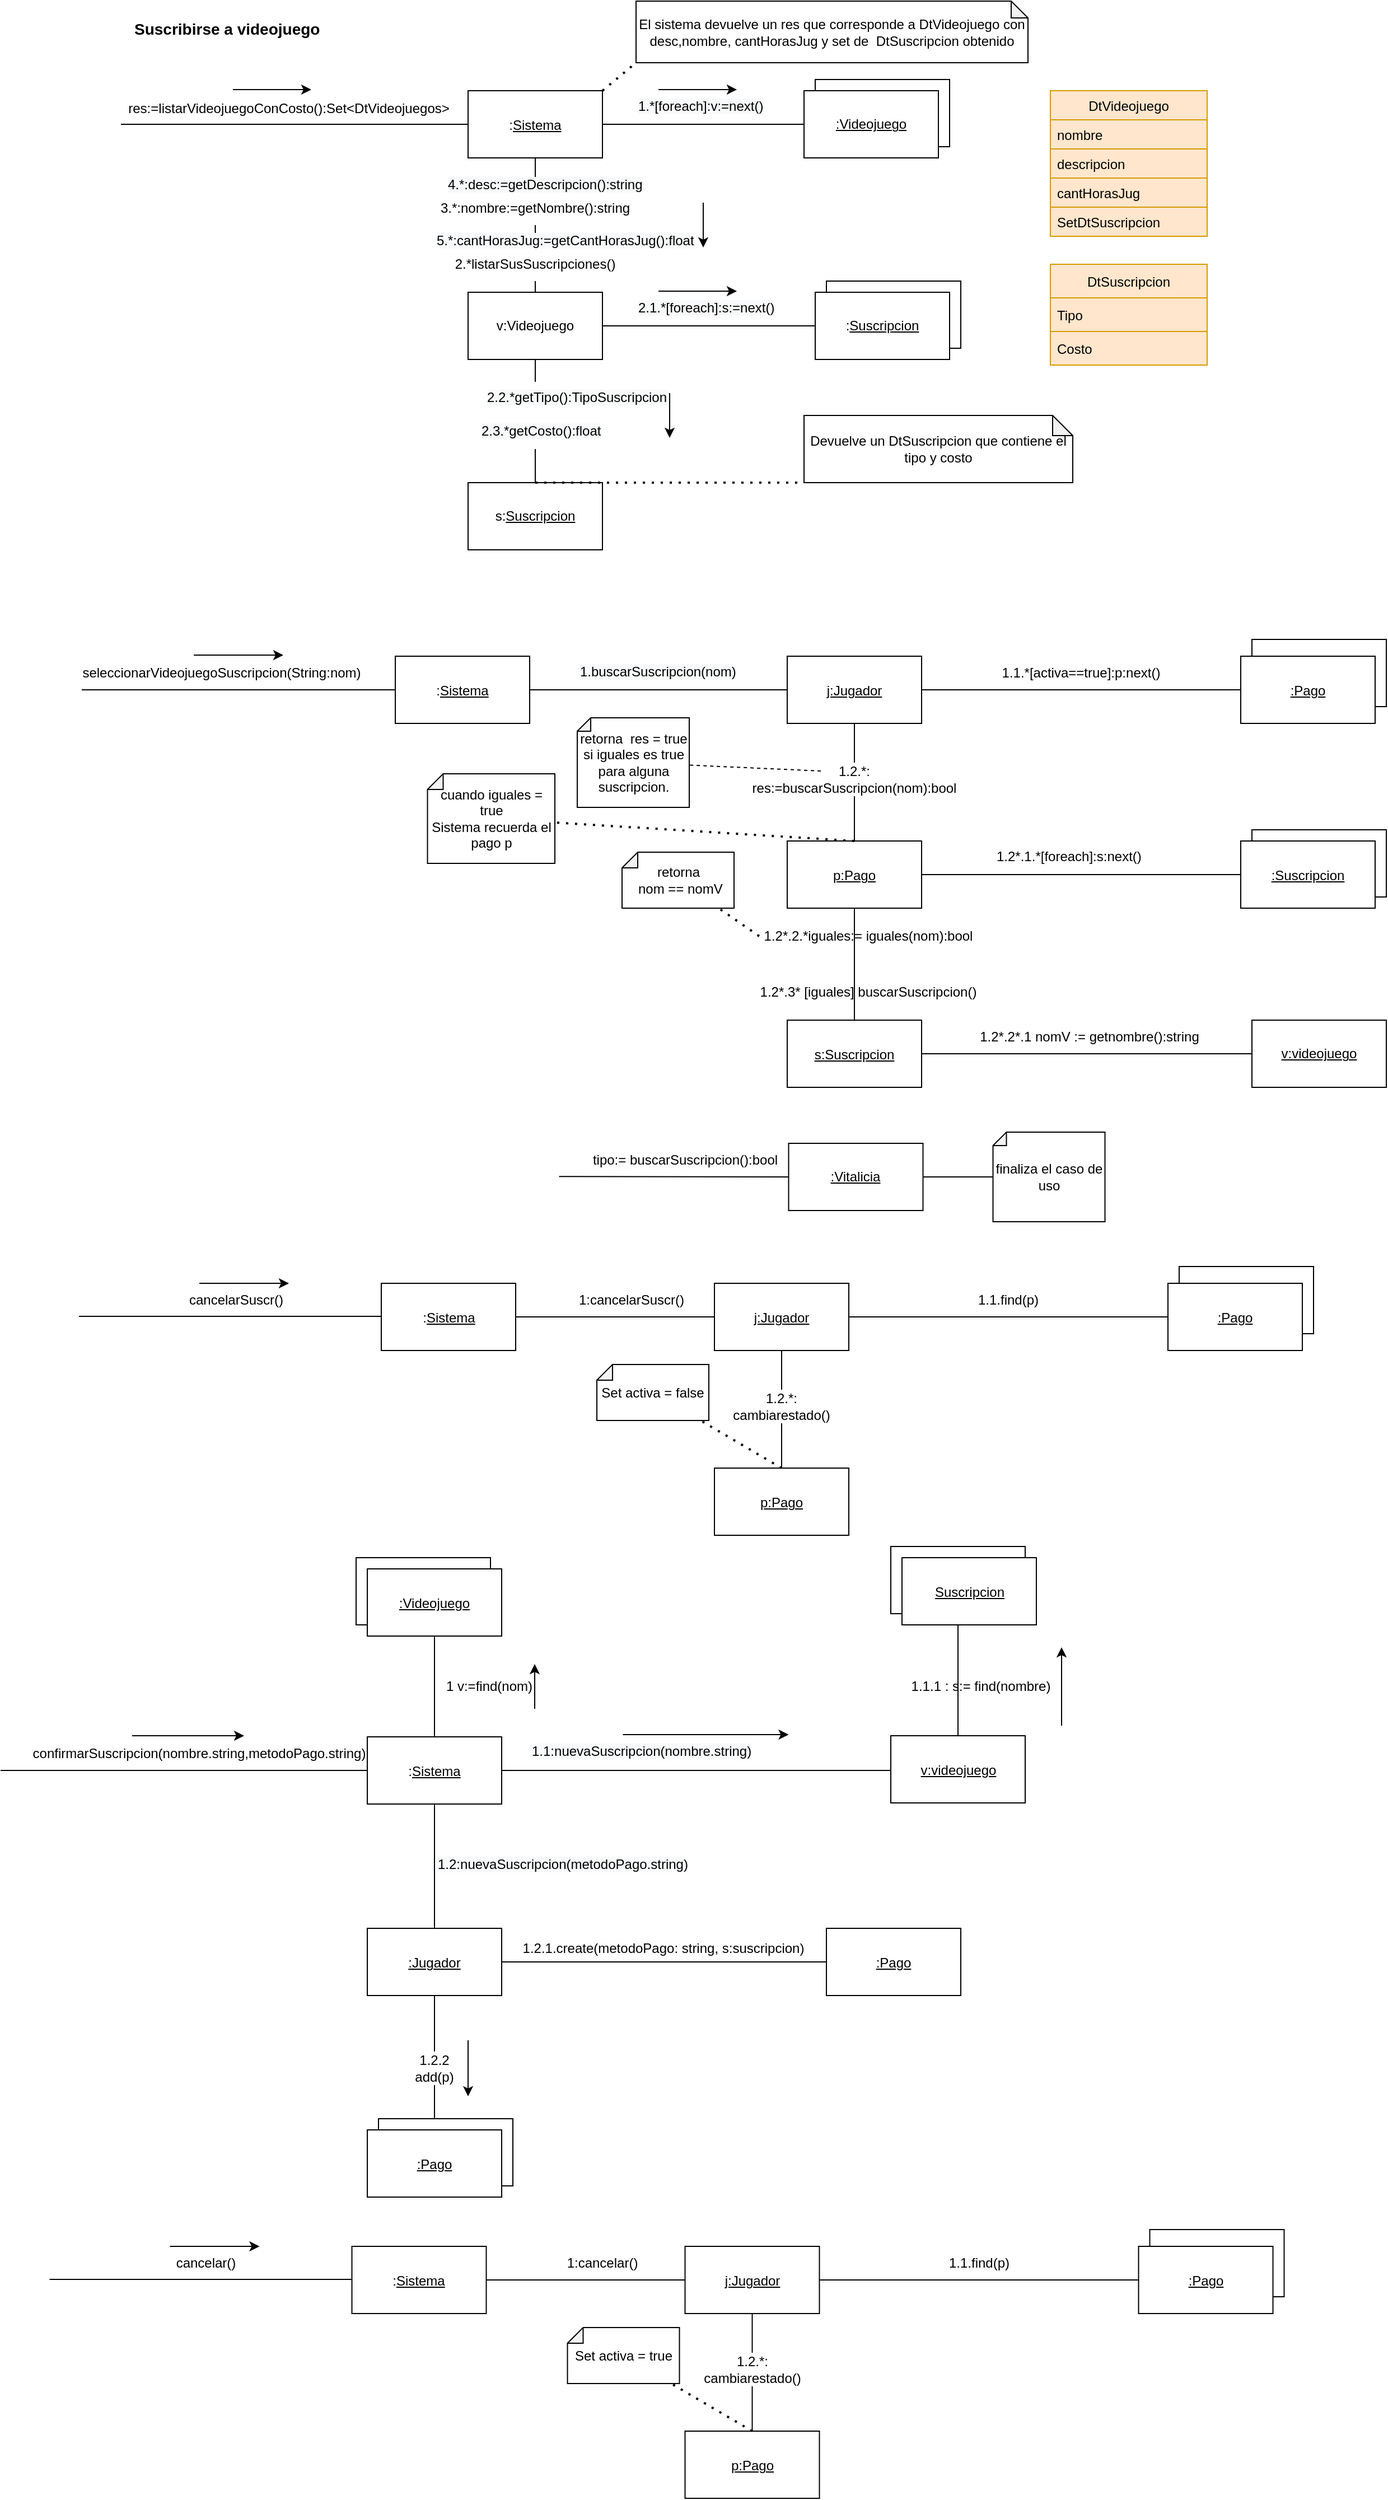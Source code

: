 <mxfile version="18.1.3" type="device"><diagram id="2yOESV11caJSzrnIw0Ns" name="Página-1"><mxGraphModel dx="5216" dy="2114" grid="1" gridSize="10" guides="1" tooltips="1" connect="1" arrows="1" fold="1" page="1" pageScale="1" pageWidth="827" pageHeight="1169" math="0" shadow="0"><root><mxCell id="0"/><mxCell id="1" parent="0"/><mxCell id="eq5ucJkpcICW1I3j1G_3-112" value="&lt;span style=&quot;font-size: 12px;&quot;&gt;&lt;u&gt;:Pago&lt;/u&gt;&lt;/span&gt;" style="rounded=0;whiteSpace=wrap;html=1;fontSize=14;align=center;" parent="1" vertex="1"><mxGeometry x="1010" y="570" width="120" height="60" as="geometry"/></mxCell><mxCell id="eq5ucJkpcICW1I3j1G_3-33" value="&lt;span style=&quot;font-size: 12px;&quot;&gt;&lt;u&gt;Videojuego&lt;/u&gt;&lt;/span&gt;" style="rounded=0;whiteSpace=wrap;html=1;fontSize=14;align=center;" parent="1" vertex="1"><mxGeometry x="230" y="1891" width="120" height="60" as="geometry"/></mxCell><mxCell id="mH4uHkD2dM41rsQMievX-10" value=":&lt;u&gt;Suscripcion&lt;/u&gt;" style="rounded=0;whiteSpace=wrap;html=1;fontSize=12;align=center;" parent="1" vertex="1"><mxGeometry x="630" y="250" width="120" height="60" as="geometry"/></mxCell><mxCell id="mH4uHkD2dM41rsQMievX-6" value=":Videojuego" style="rounded=0;whiteSpace=wrap;html=1;fontSize=12;align=center;" parent="1" vertex="1"><mxGeometry x="620" y="70" width="120" height="60" as="geometry"/></mxCell><mxCell id="mH4uHkD2dM41rsQMievX-1" value="&lt;b&gt;&lt;font style=&quot;font-size: 14px&quot;&gt;Suscribirse a videojuego&lt;/font&gt;&lt;/b&gt;" style="text;html=1;strokeColor=none;fillColor=none;align=left;verticalAlign=middle;whiteSpace=wrap;rounded=0;" parent="1" vertex="1"><mxGeometry x="10" y="10" width="180" height="30" as="geometry"/></mxCell><mxCell id="mH4uHkD2dM41rsQMievX-2" value="&lt;font style=&quot;font-size: 12px&quot;&gt;:&lt;u&gt;Sistema&lt;/u&gt;&lt;/font&gt;" style="rounded=0;whiteSpace=wrap;html=1;fontSize=14;align=center;" parent="1" vertex="1"><mxGeometry x="310" y="80" width="120" height="60" as="geometry"/></mxCell><mxCell id="mH4uHkD2dM41rsQMievX-3" value="" style="endArrow=none;html=1;rounded=0;fontSize=14;entryX=0;entryY=0.5;entryDx=0;entryDy=0;" parent="1" target="mH4uHkD2dM41rsQMievX-2" edge="1"><mxGeometry width="50" height="50" relative="1" as="geometry"><mxPoint y="110" as="sourcePoint"/><mxPoint x="440" y="400" as="targetPoint"/></mxGeometry></mxCell><mxCell id="mH4uHkD2dM41rsQMievX-4" value="&lt;font style=&quot;font-size: 12px&quot;&gt;res:=listarVideojuegoConCosto():Set&amp;lt;DtVideojuegos&amp;gt;&lt;/font&gt;" style="text;html=1;strokeColor=none;fillColor=none;align=center;verticalAlign=middle;whiteSpace=wrap;rounded=0;fontSize=14;" parent="1" vertex="1"><mxGeometry x="120" y="80" width="60" height="30" as="geometry"/></mxCell><mxCell id="mH4uHkD2dM41rsQMievX-5" value="&lt;u&gt;:Videojuego&lt;/u&gt;" style="rounded=0;whiteSpace=wrap;html=1;fontSize=12;align=center;" parent="1" vertex="1"><mxGeometry x="610" y="80" width="120" height="60" as="geometry"/></mxCell><mxCell id="mH4uHkD2dM41rsQMievX-7" value="v:Videojuego" style="rounded=0;whiteSpace=wrap;html=1;fontSize=12;align=center;" parent="1" vertex="1"><mxGeometry x="310" y="260" width="120" height="60" as="geometry"/></mxCell><mxCell id="mH4uHkD2dM41rsQMievX-8" value=":&lt;u&gt;Suscripcion&lt;/u&gt;" style="rounded=0;whiteSpace=wrap;html=1;fontSize=12;align=center;" parent="1" vertex="1"><mxGeometry x="620" y="260" width="120" height="60" as="geometry"/></mxCell><mxCell id="mH4uHkD2dM41rsQMievX-11" value="s:&lt;u&gt;Suscripcion&lt;/u&gt;" style="rounded=0;whiteSpace=wrap;html=1;fontSize=12;align=center;" parent="1" vertex="1"><mxGeometry x="310" y="430" width="120" height="60" as="geometry"/></mxCell><mxCell id="mH4uHkD2dM41rsQMievX-12" value="" style="endArrow=none;html=1;rounded=0;fontSize=12;entryX=0;entryY=0.5;entryDx=0;entryDy=0;exitX=1;exitY=0.5;exitDx=0;exitDy=0;" parent="1" source="mH4uHkD2dM41rsQMievX-2" target="mH4uHkD2dM41rsQMievX-5" edge="1"><mxGeometry width="50" height="50" relative="1" as="geometry"><mxPoint x="390" y="250" as="sourcePoint"/><mxPoint x="440" y="200" as="targetPoint"/></mxGeometry></mxCell><mxCell id="mH4uHkD2dM41rsQMievX-13" value="" style="endArrow=none;html=1;rounded=0;fontSize=12;entryX=0.5;entryY=1;entryDx=0;entryDy=0;exitX=0.5;exitY=0;exitDx=0;exitDy=0;startArrow=none;" parent="1" source="eq5ucJkpcICW1I3j1G_3-100" target="mH4uHkD2dM41rsQMievX-2" edge="1"><mxGeometry width="50" height="50" relative="1" as="geometry"><mxPoint x="390" y="250" as="sourcePoint"/><mxPoint x="440" y="200" as="targetPoint"/></mxGeometry></mxCell><mxCell id="mH4uHkD2dM41rsQMievX-14" value="" style="endArrow=none;html=1;rounded=0;fontSize=12;entryX=0;entryY=0.5;entryDx=0;entryDy=0;exitX=1;exitY=0.5;exitDx=0;exitDy=0;" parent="1" source="mH4uHkD2dM41rsQMievX-7" target="mH4uHkD2dM41rsQMievX-8" edge="1"><mxGeometry width="50" height="50" relative="1" as="geometry"><mxPoint x="390" y="250" as="sourcePoint"/><mxPoint x="440" y="200" as="targetPoint"/></mxGeometry></mxCell><mxCell id="mH4uHkD2dM41rsQMievX-15" value="" style="endArrow=none;html=1;rounded=0;fontSize=12;entryX=0.5;entryY=1;entryDx=0;entryDy=0;startArrow=none;" parent="1" source="mH4uHkD2dM41rsQMievX-20" target="mH4uHkD2dM41rsQMievX-7" edge="1"><mxGeometry width="50" height="50" relative="1" as="geometry"><mxPoint x="390" y="250" as="sourcePoint"/><mxPoint x="440" y="200" as="targetPoint"/></mxGeometry></mxCell><mxCell id="mH4uHkD2dM41rsQMievX-16" value="&lt;span style=&quot;color: rgb(0 , 0 , 0) ; font-family: &amp;#34;helvetica&amp;#34; ; font-size: 12px ; font-style: normal ; font-weight: 400 ; letter-spacing: normal ; text-align: center ; text-indent: 0px ; text-transform: none ; word-spacing: 0px ; background-color: rgb(248 , 249 , 250) ; display: inline ; float: none&quot;&gt;1.*[foreach]:v:=next()&lt;/span&gt;" style="text;whiteSpace=wrap;html=1;fontSize=12;" parent="1" vertex="1"><mxGeometry x="460" y="80" width="140" height="30" as="geometry"/></mxCell><mxCell id="mH4uHkD2dM41rsQMievX-17" value="2.*listarSusSuscripciones()" style="text;html=1;strokeColor=none;fillColor=none;align=center;verticalAlign=middle;whiteSpace=wrap;rounded=0;fontSize=12;" parent="1" vertex="1"><mxGeometry x="340" y="220" width="60" height="30" as="geometry"/></mxCell><mxCell id="mH4uHkD2dM41rsQMievX-18" value="" style="endArrow=none;html=1;rounded=0;fontSize=12;entryX=0.5;entryY=1;entryDx=0;entryDy=0;exitX=0.5;exitY=0;exitDx=0;exitDy=0;" parent="1" source="mH4uHkD2dM41rsQMievX-7" target="mH4uHkD2dM41rsQMievX-17" edge="1"><mxGeometry width="50" height="50" relative="1" as="geometry"><mxPoint x="370" y="260" as="sourcePoint"/><mxPoint x="370" y="140" as="targetPoint"/></mxGeometry></mxCell><mxCell id="mH4uHkD2dM41rsQMievX-19" value="&lt;span style=&quot;color: rgb(0 , 0 , 0) ; font-family: &amp;#34;helvetica&amp;#34; ; font-size: 12px ; font-style: normal ; font-weight: 400 ; letter-spacing: normal ; text-align: center ; text-indent: 0px ; text-transform: none ; word-spacing: 0px ; background-color: rgb(248 , 249 , 250) ; display: inline ; float: none&quot;&gt;2.1.*[foreach]:s:=next()&lt;/span&gt;" style="text;whiteSpace=wrap;html=1;fontSize=12;" parent="1" vertex="1"><mxGeometry x="460" y="260" width="140" height="30" as="geometry"/></mxCell><mxCell id="mH4uHkD2dM41rsQMievX-20" value="&lt;span style=&quot;color: rgb(0 , 0 , 0) ; font-family: &amp;quot;helvetica&amp;quot; ; font-size: 12px ; font-style: normal ; font-weight: 400 ; letter-spacing: normal ; text-align: center ; text-indent: 0px ; text-transform: none ; word-spacing: 0px ; background-color: rgb(248 , 249 , 250) ; display: inline ; float: none&quot;&gt;2.2.*getTipo():TipoSuscripcion&lt;/span&gt;" style="text;whiteSpace=wrap;html=1;fontSize=12;" parent="1" vertex="1"><mxGeometry x="325" y="340" width="90" height="30" as="geometry"/></mxCell><mxCell id="mH4uHkD2dM41rsQMievX-21" value="" style="endArrow=none;html=1;rounded=0;fontSize=12;entryX=0.5;entryY=1;entryDx=0;entryDy=0;startArrow=none;" parent="1" source="eq5ucJkpcICW1I3j1G_3-107" target="mH4uHkD2dM41rsQMievX-20" edge="1"><mxGeometry width="50" height="50" relative="1" as="geometry"><mxPoint x="370" y="430" as="sourcePoint"/><mxPoint x="370" y="320" as="targetPoint"/></mxGeometry></mxCell><mxCell id="mH4uHkD2dM41rsQMievX-22" value="" style="endArrow=classic;html=1;rounded=0;fontSize=12;" parent="1" edge="1"><mxGeometry width="50" height="50" relative="1" as="geometry"><mxPoint x="100" y="79" as="sourcePoint"/><mxPoint x="170" y="79" as="targetPoint"/></mxGeometry></mxCell><mxCell id="mH4uHkD2dM41rsQMievX-24" value="" style="endArrow=classic;html=1;rounded=0;fontSize=12;" parent="1" edge="1"><mxGeometry width="50" height="50" relative="1" as="geometry"><mxPoint x="480" y="79" as="sourcePoint"/><mxPoint x="550" y="79" as="targetPoint"/></mxGeometry></mxCell><mxCell id="mH4uHkD2dM41rsQMievX-26" value="" style="endArrow=classic;html=1;rounded=0;fontSize=12;" parent="1" edge="1"><mxGeometry width="50" height="50" relative="1" as="geometry"><mxPoint x="520" y="180" as="sourcePoint"/><mxPoint x="520" y="220" as="targetPoint"/></mxGeometry></mxCell><mxCell id="mH4uHkD2dM41rsQMievX-27" value="" style="endArrow=classic;html=1;rounded=0;fontSize=12;" parent="1" edge="1"><mxGeometry width="50" height="50" relative="1" as="geometry"><mxPoint x="490" y="350" as="sourcePoint"/><mxPoint x="490" y="390" as="targetPoint"/></mxGeometry></mxCell><mxCell id="mH4uHkD2dM41rsQMievX-28" value="" style="endArrow=classic;html=1;rounded=0;fontSize=12;" parent="1" edge="1"><mxGeometry width="50" height="50" relative="1" as="geometry"><mxPoint x="480" y="259" as="sourcePoint"/><mxPoint x="550" y="259" as="targetPoint"/></mxGeometry></mxCell><mxCell id="mH4uHkD2dM41rsQMievX-30" value="&lt;font style=&quot;font-size: 12px&quot;&gt;:&lt;u&gt;Sistema&lt;/u&gt;&lt;/font&gt;" style="rounded=0;whiteSpace=wrap;html=1;fontSize=14;align=center;" parent="1" vertex="1"><mxGeometry x="245" y="585" width="120" height="60" as="geometry"/></mxCell><mxCell id="mH4uHkD2dM41rsQMievX-31" value="" style="endArrow=none;html=1;rounded=0;fontSize=12;exitX=0;exitY=0.5;exitDx=0;exitDy=0;" parent="1" source="mH4uHkD2dM41rsQMievX-30" edge="1"><mxGeometry width="50" height="50" relative="1" as="geometry"><mxPoint x="325" y="650" as="sourcePoint"/><mxPoint x="-35" y="615" as="targetPoint"/></mxGeometry></mxCell><mxCell id="mH4uHkD2dM41rsQMievX-32" value="seleccionarVideojuegoSuscripcion(String:nom)" style="text;html=1;strokeColor=none;fillColor=none;align=center;verticalAlign=middle;whiteSpace=wrap;rounded=0;fontSize=12;" parent="1" vertex="1"><mxGeometry x="-65" y="585" width="310" height="30" as="geometry"/></mxCell><mxCell id="mH4uHkD2dM41rsQMievX-33" value="" style="endArrow=classic;html=1;rounded=0;fontSize=12;" parent="1" edge="1"><mxGeometry width="50" height="50" relative="1" as="geometry"><mxPoint x="65" y="584" as="sourcePoint"/><mxPoint x="145" y="584" as="targetPoint"/></mxGeometry></mxCell><mxCell id="mH4uHkD2dM41rsQMievX-37" value="El sistema devuelve un res que corresponde a DtVideojuego con desc,nombre, cantHorasJug y set de&amp;nbsp; DtSuscripcion obtenido" style="shape=note;whiteSpace=wrap;html=1;backgroundOutline=1;darkOpacity=0.05;fontSize=12;align=center;size=15;" parent="1" vertex="1"><mxGeometry x="460" width="350" height="55" as="geometry"/></mxCell><mxCell id="mH4uHkD2dM41rsQMievX-38" value="" style="endArrow=none;dashed=1;html=1;dashPattern=1 3;strokeWidth=2;rounded=0;fontSize=12;entryX=0;entryY=1;entryDx=0;entryDy=0;entryPerimeter=0;exitX=1;exitY=0;exitDx=0;exitDy=0;" parent="1" source="mH4uHkD2dM41rsQMievX-2" target="mH4uHkD2dM41rsQMievX-37" edge="1"><mxGeometry width="50" height="50" relative="1" as="geometry"><mxPoint x="390" y="440" as="sourcePoint"/><mxPoint x="440" y="390" as="targetPoint"/></mxGeometry></mxCell><mxCell id="mH4uHkD2dM41rsQMievX-41" value="Devuelve un DtSuscripcion que contiene el tipo y costo" style="shape=note;whiteSpace=wrap;html=1;backgroundOutline=1;darkOpacity=0.05;fontSize=12;align=center;size=18;" parent="1" vertex="1"><mxGeometry x="610" y="370" width="240" height="60" as="geometry"/></mxCell><mxCell id="mH4uHkD2dM41rsQMievX-42" value="" style="endArrow=none;dashed=1;html=1;dashPattern=1 3;strokeWidth=2;rounded=0;fontSize=12;exitX=0.5;exitY=0;exitDx=0;exitDy=0;entryX=0;entryY=1;entryDx=0;entryDy=0;entryPerimeter=0;" parent="1" source="mH4uHkD2dM41rsQMievX-11" target="mH4uHkD2dM41rsQMievX-41" edge="1"><mxGeometry width="50" height="50" relative="1" as="geometry"><mxPoint x="540" y="460" as="sourcePoint"/><mxPoint x="590" y="410" as="targetPoint"/></mxGeometry></mxCell><mxCell id="mH4uHkD2dM41rsQMievX-43" value="DtVideojuego" style="swimlane;fontStyle=0;childLayout=stackLayout;horizontal=1;startSize=26;fillColor=#ffe6cc;horizontalStack=0;resizeParent=1;resizeParentMax=0;resizeLast=0;collapsible=1;marginBottom=0;strokeColor=#d79b00;" parent="1" vertex="1"><mxGeometry x="830" y="80" width="140" height="130" as="geometry"/></mxCell><mxCell id="mH4uHkD2dM41rsQMievX-44" value="nombre" style="text;strokeColor=#d79b00;fillColor=#ffe6cc;align=left;verticalAlign=top;spacingLeft=4;spacingRight=4;overflow=hidden;rotatable=0;points=[[0,0.5],[1,0.5]];portConstraint=eastwest;" parent="mH4uHkD2dM41rsQMievX-43" vertex="1"><mxGeometry y="26" width="140" height="26" as="geometry"/></mxCell><mxCell id="mH4uHkD2dM41rsQMievX-45" value="descripcion" style="text;strokeColor=#d79b00;fillColor=#ffe6cc;align=left;verticalAlign=top;spacingLeft=4;spacingRight=4;overflow=hidden;rotatable=0;points=[[0,0.5],[1,0.5]];portConstraint=eastwest;" parent="mH4uHkD2dM41rsQMievX-43" vertex="1"><mxGeometry y="52" width="140" height="26" as="geometry"/></mxCell><mxCell id="mH4uHkD2dM41rsQMievX-46" value="cantHorasJug" style="text;strokeColor=#d79b00;fillColor=#ffe6cc;align=left;verticalAlign=top;spacingLeft=4;spacingRight=4;overflow=hidden;rotatable=0;points=[[0,0.5],[1,0.5]];portConstraint=eastwest;" parent="mH4uHkD2dM41rsQMievX-43" vertex="1"><mxGeometry y="78" width="140" height="26" as="geometry"/></mxCell><mxCell id="mH4uHkD2dM41rsQMievX-47" value="SetDtSuscripcion" style="text;strokeColor=#d79b00;fillColor=#ffe6cc;align=left;verticalAlign=top;spacingLeft=4;spacingRight=4;overflow=hidden;rotatable=0;points=[[0,0.5],[1,0.5]];portConstraint=eastwest;" parent="mH4uHkD2dM41rsQMievX-43" vertex="1"><mxGeometry y="104" width="140" height="26" as="geometry"/></mxCell><mxCell id="mH4uHkD2dM41rsQMievX-48" value="DtSuscripcion" style="swimlane;fontStyle=0;childLayout=stackLayout;horizontal=1;startSize=30;horizontalStack=0;resizeParent=1;resizeParentMax=0;resizeLast=0;collapsible=1;marginBottom=0;fillColor=#ffe6cc;strokeColor=#d79b00;" parent="1" vertex="1"><mxGeometry x="830" y="235" width="140" height="90" as="geometry"/></mxCell><mxCell id="mH4uHkD2dM41rsQMievX-49" value="Tipo" style="text;strokeColor=#d79b00;fillColor=#ffe6cc;align=left;verticalAlign=middle;spacingLeft=4;spacingRight=4;overflow=hidden;points=[[0,0.5],[1,0.5]];portConstraint=eastwest;rotatable=0;" parent="mH4uHkD2dM41rsQMievX-48" vertex="1"><mxGeometry y="30" width="140" height="30" as="geometry"/></mxCell><mxCell id="mH4uHkD2dM41rsQMievX-50" value="Costo" style="text;strokeColor=#d79b00;fillColor=#ffe6cc;align=left;verticalAlign=middle;spacingLeft=4;spacingRight=4;overflow=hidden;points=[[0,0.5],[1,0.5]];portConstraint=eastwest;rotatable=0;" parent="mH4uHkD2dM41rsQMievX-48" vertex="1"><mxGeometry y="60" width="140" height="30" as="geometry"/></mxCell><mxCell id="eq5ucJkpcICW1I3j1G_3-24" value="&lt;font style=&quot;font-size: 12px&quot;&gt;:&lt;u&gt;Sistema&lt;/u&gt;&lt;/font&gt;" style="rounded=0;whiteSpace=wrap;html=1;fontSize=14;align=center;" parent="1" vertex="1"><mxGeometry x="220" y="1550" width="120" height="60" as="geometry"/></mxCell><mxCell id="eq5ucJkpcICW1I3j1G_3-26" value="" style="endArrow=none;html=1;rounded=0;exitX=0;exitY=0.5;exitDx=0;exitDy=0;" parent="1" source="eq5ucJkpcICW1I3j1G_3-24" edge="1"><mxGeometry width="50" height="50" relative="1" as="geometry"><mxPoint x="265" y="1340" as="sourcePoint"/><mxPoint x="-107.5" y="1580" as="targetPoint"/><Array as="points"><mxPoint x="52.5" y="1580"/></Array></mxGeometry></mxCell><mxCell id="eq5ucJkpcICW1I3j1G_3-27" value="confirmarSuscripcion(nombre.string,metodoPago.string)&lt;br&gt;" style="text;html=1;strokeColor=none;fillColor=none;align=center;verticalAlign=middle;whiteSpace=wrap;rounded=0;" parent="1" vertex="1"><mxGeometry x="40" y="1550" width="60" height="30" as="geometry"/></mxCell><mxCell id="eq5ucJkpcICW1I3j1G_3-28" value="" style="endArrow=classic;html=1;rounded=0;" parent="1" edge="1"><mxGeometry width="50" height="50" relative="1" as="geometry"><mxPoint x="10" y="1549" as="sourcePoint"/><mxPoint x="110" y="1549" as="targetPoint"/></mxGeometry></mxCell><mxCell id="eq5ucJkpcICW1I3j1G_3-29" value="" style="endArrow=none;html=1;rounded=0;exitX=1;exitY=0.5;exitDx=0;exitDy=0;" parent="1" source="eq5ucJkpcICW1I3j1G_3-24" edge="1"><mxGeometry width="50" height="50" relative="1" as="geometry"><mxPoint x="537.5" y="1490" as="sourcePoint"/><mxPoint x="687.5" y="1580" as="targetPoint"/></mxGeometry></mxCell><mxCell id="eq5ucJkpcICW1I3j1G_3-30" value="&lt;span style=&quot;font-size: 12px;&quot;&gt;&lt;u&gt;v:videojuego&lt;/u&gt;&lt;/span&gt;" style="rounded=0;whiteSpace=wrap;html=1;fontSize=14;align=center;" parent="1" vertex="1"><mxGeometry x="687.5" y="1549" width="120" height="60" as="geometry"/></mxCell><mxCell id="eq5ucJkpcICW1I3j1G_3-32" value="&lt;span style=&quot;font-size: 12px;&quot;&gt;&lt;u&gt;:Pago&lt;/u&gt;&lt;/span&gt;" style="rounded=0;whiteSpace=wrap;html=1;fontSize=14;align=center;" parent="1" vertex="1"><mxGeometry x="220" y="1901" width="120" height="60" as="geometry"/></mxCell><mxCell id="eq5ucJkpcICW1I3j1G_3-34" value="&lt;span style=&quot;font-size: 12px;&quot;&gt;&lt;u&gt;:Suscripcion&lt;/u&gt;&lt;/span&gt;" style="rounded=0;whiteSpace=wrap;html=1;fontSize=14;align=center;" parent="1" vertex="1"><mxGeometry x="210" y="1390" width="120" height="60" as="geometry"/></mxCell><mxCell id="eq5ucJkpcICW1I3j1G_3-39" value="" style="endArrow=none;html=1;rounded=0;entryX=0.5;entryY=1;entryDx=0;entryDy=0;startArrow=none;" parent="1" source="eq5ucJkpcICW1I3j1G_3-40" target="8eewEwaIKaTcl27n-QFC-44" edge="1"><mxGeometry width="50" height="50" relative="1" as="geometry"><mxPoint x="280" y="1891" as="sourcePoint"/><mxPoint x="280" y="1800" as="targetPoint"/></mxGeometry></mxCell><mxCell id="eq5ucJkpcICW1I3j1G_3-40" value="1.2.2 add(p)" style="text;html=1;strokeColor=none;fillColor=none;align=center;verticalAlign=middle;whiteSpace=wrap;rounded=0;" parent="1" vertex="1"><mxGeometry x="250" y="1831" width="60" height="30" as="geometry"/></mxCell><mxCell id="eq5ucJkpcICW1I3j1G_3-41" value="" style="endArrow=none;html=1;rounded=0;entryX=0.5;entryY=1;entryDx=0;entryDy=0;" parent="1" target="eq5ucJkpcICW1I3j1G_3-40" edge="1"><mxGeometry width="50" height="50" relative="1" as="geometry"><mxPoint x="280" y="1891" as="sourcePoint"/><mxPoint x="280" y="1800" as="targetPoint"/></mxGeometry></mxCell><mxCell id="eq5ucJkpcICW1I3j1G_3-48" value="&lt;span style=&quot;font-size: 12px;&quot;&gt;&lt;u&gt;p:Pago&lt;/u&gt;&lt;/span&gt;" style="rounded=0;whiteSpace=wrap;html=1;fontSize=14;align=center;" parent="1" vertex="1"><mxGeometry x="687.5" y="1380" width="120" height="60" as="geometry"/></mxCell><mxCell id="eq5ucJkpcICW1I3j1G_3-49" value="" style="endArrow=none;html=1;rounded=0;entryX=0.5;entryY=1;entryDx=0;entryDy=0;exitX=0.5;exitY=0;exitDx=0;exitDy=0;" parent="1" source="eq5ucJkpcICW1I3j1G_3-30" target="eq5ucJkpcICW1I3j1G_3-48" edge="1"><mxGeometry width="50" height="50" relative="1" as="geometry"><mxPoint x="807.5" y="1690" as="sourcePoint"/><mxPoint x="857.5" y="1640" as="targetPoint"/></mxGeometry></mxCell><mxCell id="eq5ucJkpcICW1I3j1G_3-50" value="1.2.1.create(metodoPago: string, s:suscripcion)" style="text;html=1;strokeColor=none;fillColor=none;align=center;verticalAlign=middle;whiteSpace=wrap;rounded=0;" parent="1" vertex="1"><mxGeometry x="317.5" y="1724" width="332.5" height="30" as="geometry"/></mxCell><mxCell id="eq5ucJkpcICW1I3j1G_3-54" value="&lt;span style=&quot;font-size: 12px;&quot;&gt;&lt;u&gt;:Videojuego&lt;/u&gt;&lt;/span&gt;" style="rounded=0;whiteSpace=wrap;html=1;fontSize=14;align=center;" parent="1" vertex="1"><mxGeometry x="220" y="1400" width="120" height="60" as="geometry"/></mxCell><mxCell id="eq5ucJkpcICW1I3j1G_3-56" value="" style="endArrow=none;html=1;rounded=0;entryX=0.5;entryY=1;entryDx=0;entryDy=0;startArrow=none;exitX=0.5;exitY=0;exitDx=0;exitDy=0;" parent="1" source="eq5ucJkpcICW1I3j1G_3-24" target="eq5ucJkpcICW1I3j1G_3-54" edge="1"><mxGeometry width="50" height="50" relative="1" as="geometry"><mxPoint x="747.5" y="1490" as="sourcePoint"/><mxPoint x="787.5" y="1630" as="targetPoint"/></mxGeometry></mxCell><mxCell id="eq5ucJkpcICW1I3j1G_3-64" value="&lt;span style=&quot;color: rgb(0, 0, 0); font-family: Helvetica; font-size: 12px; font-style: normal; font-variant-ligatures: normal; font-variant-caps: normal; font-weight: 400; letter-spacing: normal; orphans: 2; text-align: center; text-indent: 0px; text-transform: none; widows: 2; word-spacing: 0px; -webkit-text-stroke-width: 0px; background-color: rgb(248, 249, 250); text-decoration-thickness: initial; text-decoration-style: initial; text-decoration-color: initial; float: none; display: inline !important;&quot;&gt;1.1:nuevaSuscripcion(nombre.string)&lt;/span&gt;" style="text;whiteSpace=wrap;html=1;rotation=0;" parent="1" vertex="1"><mxGeometry x="365" y="1549" width="318.75" height="30" as="geometry"/></mxCell><mxCell id="eq5ucJkpcICW1I3j1G_3-65" value="" style="endArrow=classic;html=1;rounded=0;" parent="1" edge="1"><mxGeometry width="50" height="50" relative="1" as="geometry"><mxPoint x="448.25" y="1548" as="sourcePoint"/><mxPoint x="596.25" y="1548" as="targetPoint"/></mxGeometry></mxCell><mxCell id="eq5ucJkpcICW1I3j1G_3-80" value="1 v:=find(nom)" style="text;html=1;strokeColor=none;fillColor=none;align=center;verticalAlign=middle;whiteSpace=wrap;rounded=0;rotation=0;" parent="1" vertex="1"><mxGeometry x="270" y="1490" width="117.5" height="30" as="geometry"/></mxCell><mxCell id="eq5ucJkpcICW1I3j1G_3-90" value="" style="endArrow=classic;html=1;rounded=0;" parent="1" edge="1"><mxGeometry width="50" height="50" relative="1" as="geometry"><mxPoint x="840" y="1540" as="sourcePoint"/><mxPoint x="840" y="1470" as="targetPoint"/></mxGeometry></mxCell><mxCell id="eq5ucJkpcICW1I3j1G_3-91" value="" style="endArrow=classic;html=1;rounded=0;" parent="1" edge="1"><mxGeometry width="50" height="50" relative="1" as="geometry"><mxPoint x="310" y="1821" as="sourcePoint"/><mxPoint x="310" y="1871" as="targetPoint"/></mxGeometry></mxCell><mxCell id="eq5ucJkpcICW1I3j1G_3-93" value="" style="endArrow=classic;html=1;rounded=0;" parent="1" edge="1"><mxGeometry width="50" height="50" relative="1" as="geometry"><mxPoint x="369.5" y="1525" as="sourcePoint"/><mxPoint x="369.5" y="1485" as="targetPoint"/></mxGeometry></mxCell><mxCell id="eq5ucJkpcICW1I3j1G_3-100" value="3.*:nombre:=getNombre():string" style="text;html=1;strokeColor=none;fillColor=none;align=center;verticalAlign=middle;whiteSpace=wrap;rounded=0;" parent="1" vertex="1"><mxGeometry x="340" y="170" width="60" height="30" as="geometry"/></mxCell><mxCell id="eq5ucJkpcICW1I3j1G_3-101" value="" style="endArrow=none;html=1;rounded=0;fontSize=12;entryX=0.5;entryY=1;entryDx=0;entryDy=0;exitX=0.5;exitY=0;exitDx=0;exitDy=0;startArrow=none;" parent="1" source="mH4uHkD2dM41rsQMievX-17" target="eq5ucJkpcICW1I3j1G_3-100" edge="1"><mxGeometry width="50" height="50" relative="1" as="geometry"><mxPoint x="370" y="200" as="sourcePoint"/><mxPoint x="370" y="140" as="targetPoint"/></mxGeometry></mxCell><mxCell id="eq5ucJkpcICW1I3j1G_3-102" value="&lt;span style=&quot;color: rgb(0, 0, 0); font-family: Helvetica; font-size: 12px; font-style: normal; font-variant-ligatures: normal; font-variant-caps: normal; font-weight: 400; letter-spacing: normal; orphans: 2; text-align: center; text-indent: 0px; text-transform: none; widows: 2; word-spacing: 0px; -webkit-text-stroke-width: 0px; background-color: rgb(248, 249, 250); text-decoration-thickness: initial; text-decoration-style: initial; text-decoration-color: initial; float: none; display: inline !important;&quot;&gt;4.*:desc:=getDescripcion():string&lt;/span&gt;" style="text;whiteSpace=wrap;html=1;" parent="1" vertex="1"><mxGeometry x="290" y="150" width="140" height="30" as="geometry"/></mxCell><mxCell id="eq5ucJkpcICW1I3j1G_3-103" value="&lt;span style=&quot;color: rgb(0, 0, 0); font-family: Helvetica; font-size: 12px; font-style: normal; font-variant-ligatures: normal; font-variant-caps: normal; font-weight: 400; letter-spacing: normal; orphans: 2; text-align: center; text-indent: 0px; text-transform: none; widows: 2; word-spacing: 0px; -webkit-text-stroke-width: 0px; background-color: rgb(248, 249, 250); text-decoration-thickness: initial; text-decoration-style: initial; text-decoration-color: initial; float: none; display: inline !important;&quot;&gt;5.*:cantHorasJug:=getCantHorasJug():float&lt;/span&gt;" style="text;whiteSpace=wrap;html=1;" parent="1" vertex="1"><mxGeometry x="280" y="200" width="200" height="30" as="geometry"/></mxCell><mxCell id="eq5ucJkpcICW1I3j1G_3-107" value="&lt;span style=&quot;color: rgb(0, 0, 0); font-family: helvetica; font-size: 12px; font-style: normal; font-variant-ligatures: normal; font-variant-caps: normal; font-weight: 400; letter-spacing: normal; orphans: 2; text-align: center; text-indent: 0px; text-transform: none; widows: 2; word-spacing: 0px; -webkit-text-stroke-width: 0px; background-color: rgb(248, 249, 250); text-decoration-thickness: initial; text-decoration-style: initial; text-decoration-color: initial; float: none; display: inline !important;&quot;&gt;2.3.*getCosto():float&lt;/span&gt;" style="text;whiteSpace=wrap;html=1;" parent="1" vertex="1"><mxGeometry x="320" y="370" width="100" height="30" as="geometry"/></mxCell><mxCell id="eq5ucJkpcICW1I3j1G_3-108" value="" style="endArrow=none;html=1;rounded=0;fontSize=12;entryX=0.5;entryY=1;entryDx=0;entryDy=0;" parent="1" source="mH4uHkD2dM41rsQMievX-11" target="eq5ucJkpcICW1I3j1G_3-107" edge="1"><mxGeometry width="50" height="50" relative="1" as="geometry"><mxPoint x="370" y="430" as="sourcePoint"/><mxPoint x="370" y="370" as="targetPoint"/></mxGeometry></mxCell><mxCell id="eq5ucJkpcICW1I3j1G_3-109" value="&lt;span style=&quot;font-size: 12px;&quot;&gt;&lt;u&gt;j:Jugador&lt;/u&gt;&lt;/span&gt;" style="rounded=0;whiteSpace=wrap;html=1;fontSize=14;align=center;" parent="1" vertex="1"><mxGeometry x="595" y="585" width="120" height="60" as="geometry"/></mxCell><mxCell id="eq5ucJkpcICW1I3j1G_3-110" value="" style="endArrow=none;html=1;rounded=0;entryX=0;entryY=0.5;entryDx=0;entryDy=0;exitX=1;exitY=0.5;exitDx=0;exitDy=0;" parent="1" source="mH4uHkD2dM41rsQMievX-30" target="eq5ucJkpcICW1I3j1G_3-109" edge="1"><mxGeometry width="50" height="50" relative="1" as="geometry"><mxPoint x="360" y="540" as="sourcePoint"/><mxPoint x="410" y="490" as="targetPoint"/></mxGeometry></mxCell><mxCell id="eq5ucJkpcICW1I3j1G_3-111" value="&lt;span style=&quot;font-size: 12px;&quot;&gt;&lt;u&gt;:Pago&lt;/u&gt;&lt;/span&gt;" style="rounded=0;whiteSpace=wrap;html=1;fontSize=14;align=center;" parent="1" vertex="1"><mxGeometry x="1000" y="585" width="120" height="60" as="geometry"/></mxCell><mxCell id="eq5ucJkpcICW1I3j1G_3-113" value="&lt;span style=&quot;font-size: 12px;&quot;&gt;&lt;u&gt;p:Pago&lt;/u&gt;&lt;/span&gt;" style="rounded=0;whiteSpace=wrap;html=1;fontSize=14;align=center;" parent="1" vertex="1"><mxGeometry x="595" y="750" width="120" height="60" as="geometry"/></mxCell><mxCell id="eq5ucJkpcICW1I3j1G_3-114" value="" style="endArrow=none;html=1;rounded=0;entryX=0;entryY=0.5;entryDx=0;entryDy=0;exitX=1;exitY=0.5;exitDx=0;exitDy=0;" parent="1" source="eq5ucJkpcICW1I3j1G_3-109" target="eq5ucJkpcICW1I3j1G_3-111" edge="1"><mxGeometry width="50" height="50" relative="1" as="geometry"><mxPoint x="690" y="740" as="sourcePoint"/><mxPoint x="740" y="690" as="targetPoint"/></mxGeometry></mxCell><mxCell id="eq5ucJkpcICW1I3j1G_3-115" value="1.1.*[activa==true]:p:next()" style="text;html=1;strokeColor=none;fillColor=none;align=center;verticalAlign=middle;whiteSpace=wrap;rounded=0;" parent="1" vertex="1"><mxGeometry x="740" y="585" width="235" height="30" as="geometry"/></mxCell><mxCell id="eq5ucJkpcICW1I3j1G_3-123" value="" style="endArrow=none;html=1;rounded=0;entryX=0.5;entryY=1;entryDx=0;entryDy=0;startArrow=none;" parent="1" source="eq5ucJkpcICW1I3j1G_3-124" target="eq5ucJkpcICW1I3j1G_3-109" edge="1"><mxGeometry width="50" height="50" relative="1" as="geometry"><mxPoint x="690" y="630" as="sourcePoint"/><mxPoint x="740" y="580" as="targetPoint"/></mxGeometry></mxCell><mxCell id="eq5ucJkpcICW1I3j1G_3-124" value="1.2.*: res:=buscarSuscripcion(nom):bool" style="text;html=1;strokeColor=none;fillColor=none;align=center;verticalAlign=middle;whiteSpace=wrap;rounded=0;" parent="1" vertex="1"><mxGeometry x="625" y="680" width="60" height="30" as="geometry"/></mxCell><mxCell id="eq5ucJkpcICW1I3j1G_3-125" value="" style="endArrow=none;html=1;rounded=0;entryX=0.5;entryY=1;entryDx=0;entryDy=0;" parent="1" source="eq5ucJkpcICW1I3j1G_3-113" target="eq5ucJkpcICW1I3j1G_3-124" edge="1"><mxGeometry width="50" height="50" relative="1" as="geometry"><mxPoint x="655" y="750" as="sourcePoint"/><mxPoint x="655" y="645" as="targetPoint"/></mxGeometry></mxCell><mxCell id="eq5ucJkpcICW1I3j1G_3-126" value="&lt;span style=&quot;font-size: 12px;&quot;&gt;&lt;u&gt;Suscripcion&lt;/u&gt;&lt;/span&gt;" style="rounded=0;whiteSpace=wrap;html=1;fontSize=14;align=center;" parent="1" vertex="1"><mxGeometry x="1010" y="740" width="120" height="60" as="geometry"/></mxCell><mxCell id="eq5ucJkpcICW1I3j1G_3-127" value="&lt;span style=&quot;font-size: 12px;&quot;&gt;&lt;u&gt;:Suscripcion&lt;/u&gt;&lt;/span&gt;" style="rounded=0;whiteSpace=wrap;html=1;fontSize=14;align=center;" parent="1" vertex="1"><mxGeometry x="1000" y="750" width="120" height="60" as="geometry"/></mxCell><mxCell id="eq5ucJkpcICW1I3j1G_3-128" value="&lt;span style=&quot;font-size: 12px;&quot;&gt;&lt;u&gt;s:Suscripcion&lt;/u&gt;&lt;/span&gt;" style="rounded=0;whiteSpace=wrap;html=1;fontSize=14;align=center;" parent="1" vertex="1"><mxGeometry x="595" y="910" width="120" height="60" as="geometry"/></mxCell><mxCell id="eq5ucJkpcICW1I3j1G_3-129" value="" style="endArrow=none;html=1;rounded=0;entryX=0;entryY=0.5;entryDx=0;entryDy=0;exitX=1;exitY=0.5;exitDx=0;exitDy=0;" parent="1" source="eq5ucJkpcICW1I3j1G_3-113" target="eq5ucJkpcICW1I3j1G_3-127" edge="1"><mxGeometry width="50" height="50" relative="1" as="geometry"><mxPoint x="690" y="880" as="sourcePoint"/><mxPoint x="740" y="830" as="targetPoint"/></mxGeometry></mxCell><mxCell id="eq5ucJkpcICW1I3j1G_3-130" value="" style="endArrow=none;html=1;rounded=0;entryX=0.5;entryY=1;entryDx=0;entryDy=0;exitX=0.5;exitY=0;exitDx=0;exitDy=0;" parent="1" source="eq5ucJkpcICW1I3j1G_3-128" target="eq5ucJkpcICW1I3j1G_3-113" edge="1"><mxGeometry width="50" height="50" relative="1" as="geometry"><mxPoint x="690" y="980" as="sourcePoint"/><mxPoint x="740" y="930" as="targetPoint"/></mxGeometry></mxCell><mxCell id="eq5ucJkpcICW1I3j1G_3-131" value="&lt;div style=&quot;text-align: center;&quot;&gt;&lt;span style=&quot;background-color: initial;&quot;&gt;1.2*.1.*[foreach]:s:next()&lt;/span&gt;&lt;/div&gt;" style="text;whiteSpace=wrap;html=1;" parent="1" vertex="1"><mxGeometry x="780" y="750" width="170" height="30" as="geometry"/></mxCell><mxCell id="eq5ucJkpcICW1I3j1G_3-132" value="1.2*.2.*iguales:= iguales(nom):bool" style="text;html=1;strokeColor=none;fillColor=none;align=center;verticalAlign=middle;whiteSpace=wrap;rounded=0;" parent="1" vertex="1"><mxGeometry x="570" y="820" width="195" height="30" as="geometry"/></mxCell><mxCell id="eq5ucJkpcICW1I3j1G_3-133" value="&lt;span style=&quot;color: rgb(0, 0, 0); font-family: Helvetica; font-size: 12px; font-style: normal; font-variant-ligatures: normal; font-variant-caps: normal; font-weight: 400; letter-spacing: normal; orphans: 2; text-align: center; text-indent: 0px; text-transform: none; widows: 2; word-spacing: 0px; -webkit-text-stroke-width: 0px; background-color: rgb(248, 249, 250); text-decoration-thickness: initial; text-decoration-style: initial; text-decoration-color: initial; float: none; display: inline !important;&quot;&gt;1.buscarSuscripcion(nom)&lt;/span&gt;" style="text;whiteSpace=wrap;html=1;" parent="1" vertex="1"><mxGeometry x="407.5" y="585" width="160" height="30" as="geometry"/></mxCell><mxCell id="l9q6pQGn_7VZa9pUw-t3-1" value="&lt;u&gt;v:videojuego&lt;/u&gt;" style="rounded=0;whiteSpace=wrap;html=1;" parent="1" vertex="1"><mxGeometry x="1010" y="910" width="120" height="60" as="geometry"/></mxCell><mxCell id="l9q6pQGn_7VZa9pUw-t3-2" value="" style="endArrow=none;html=1;rounded=0;exitX=1;exitY=0.5;exitDx=0;exitDy=0;entryX=0;entryY=0.5;entryDx=0;entryDy=0;" parent="1" source="eq5ucJkpcICW1I3j1G_3-128" target="l9q6pQGn_7VZa9pUw-t3-1" edge="1"><mxGeometry width="50" height="50" relative="1" as="geometry"><mxPoint x="940" y="870" as="sourcePoint"/><mxPoint x="990" y="820" as="targetPoint"/></mxGeometry></mxCell><mxCell id="l9q6pQGn_7VZa9pUw-t3-3" value="1.2*.2*.1 nomV := getnombre():string" style="text;html=1;strokeColor=none;fillColor=none;align=center;verticalAlign=middle;whiteSpace=wrap;rounded=0;" parent="1" vertex="1"><mxGeometry x="715" y="910" width="300" height="30" as="geometry"/></mxCell><mxCell id="l9q6pQGn_7VZa9pUw-t3-7" value="" style="endArrow=none;dashed=1;html=1;dashPattern=1 3;strokeWidth=2;rounded=0;exitX=0;exitY=0.5;exitDx=0;exitDy=0;" parent="1" source="eq5ucJkpcICW1I3j1G_3-132" target="l9q6pQGn_7VZa9pUw-t3-8" edge="1"><mxGeometry width="50" height="50" relative="1" as="geometry"><mxPoint x="940" y="840" as="sourcePoint"/><mxPoint x="510" y="835" as="targetPoint"/></mxGeometry></mxCell><mxCell id="l9q6pQGn_7VZa9pUw-t3-8" value="retorna &lt;br&gt;&amp;nbsp;nom == nomV" style="shape=note;whiteSpace=wrap;html=1;backgroundOutline=1;darkOpacity=0.05;size=14;direction=north;" parent="1" vertex="1"><mxGeometry x="447.5" y="760" width="100" height="50" as="geometry"/></mxCell><mxCell id="l9q6pQGn_7VZa9pUw-t3-9" value="1.2*.3* [iguales] buscarSuscripcion()" style="text;html=1;strokeColor=none;fillColor=none;align=center;verticalAlign=middle;whiteSpace=wrap;rounded=0;" parent="1" vertex="1"><mxGeometry x="511.25" y="870" width="312.5" height="30" as="geometry"/></mxCell><mxCell id="l9q6pQGn_7VZa9pUw-t3-14" value="" style="endArrow=none;dashed=1;html=1;rounded=0;exitX=0;exitY=0.25;exitDx=0;exitDy=0;" parent="1" source="eq5ucJkpcICW1I3j1G_3-124" target="l9q6pQGn_7VZa9pUw-t3-15" edge="1"><mxGeometry width="50" height="50" relative="1" as="geometry"><mxPoint x="598.375" y="685" as="sourcePoint"/><mxPoint x="536.5" y="705" as="targetPoint"/></mxGeometry></mxCell><mxCell id="l9q6pQGn_7VZa9pUw-t3-15" value="retorna&amp;nbsp; res = true si iguales es true para alguna suscripcion." style="shape=note;whiteSpace=wrap;html=1;backgroundOutline=1;darkOpacity=0.05;direction=north;size=12;" parent="1" vertex="1"><mxGeometry x="407.5" y="640" width="100" height="80" as="geometry"/></mxCell><mxCell id="l9q6pQGn_7VZa9pUw-t3-17" value="&lt;u&gt;:Vitalicia&lt;/u&gt;" style="rounded=0;whiteSpace=wrap;html=1;" parent="1" vertex="1"><mxGeometry x="596.25" y="1020" width="120" height="60" as="geometry"/></mxCell><mxCell id="l9q6pQGn_7VZa9pUw-t3-19" value="" style="endArrow=none;html=1;rounded=0;entryX=0;entryY=0.5;entryDx=0;entryDy=0;" parent="1" target="l9q6pQGn_7VZa9pUw-t3-17" edge="1"><mxGeometry width="50" height="50" relative="1" as="geometry"><mxPoint x="391.25" y="1049.58" as="sourcePoint"/><mxPoint x="588.75" y="1049.58" as="targetPoint"/></mxGeometry></mxCell><mxCell id="l9q6pQGn_7VZa9pUw-t3-21" value="tipo:= buscarSuscripcion():bool" style="text;html=1;strokeColor=none;fillColor=none;align=center;verticalAlign=middle;whiteSpace=wrap;rounded=0;" parent="1" vertex="1"><mxGeometry x="398.75" y="1020" width="210" height="30" as="geometry"/></mxCell><mxCell id="l9q6pQGn_7VZa9pUw-t3-25" value="finaliza el caso de uso" style="shape=note;whiteSpace=wrap;html=1;backgroundOutline=1;darkOpacity=0.05;direction=north;size=12;" parent="1" vertex="1"><mxGeometry x="778.75" y="1010" width="100" height="80" as="geometry"/></mxCell><mxCell id="l9q6pQGn_7VZa9pUw-t3-26" value="" style="endArrow=none;html=1;rounded=0;exitX=1;exitY=0.5;exitDx=0;exitDy=0;entryX=0.5;entryY=0;entryDx=0;entryDy=0;entryPerimeter=0;" parent="1" source="l9q6pQGn_7VZa9pUw-t3-17" target="l9q6pQGn_7VZa9pUw-t3-25" edge="1"><mxGeometry width="50" height="50" relative="1" as="geometry"><mxPoint x="728.75" y="1050" as="sourcePoint"/><mxPoint x="851.25" y="920" as="targetPoint"/></mxGeometry></mxCell><mxCell id="8eewEwaIKaTcl27n-QFC-33" style="edgeStyle=orthogonalEdgeStyle;rounded=0;orthogonalLoop=1;jettySize=auto;html=1;exitX=1;exitY=0.5;exitDx=0;exitDy=0;entryX=0;entryY=0.5;entryDx=0;entryDy=0;endArrow=none;endFill=0;" edge="1" parent="1" source="8eewEwaIKaTcl27n-QFC-1" target="8eewEwaIKaTcl27n-QFC-20"><mxGeometry relative="1" as="geometry"/></mxCell><mxCell id="8eewEwaIKaTcl27n-QFC-1" value="&lt;font style=&quot;font-size: 12px&quot;&gt;:&lt;u&gt;Sistema&lt;/u&gt;&lt;/font&gt;" style="rounded=0;whiteSpace=wrap;html=1;fontSize=14;align=center;" vertex="1" parent="1"><mxGeometry x="232.5" y="1145" width="120" height="60" as="geometry"/></mxCell><mxCell id="8eewEwaIKaTcl27n-QFC-2" value="" style="endArrow=none;html=1;rounded=0;entryX=0;entryY=0.5;entryDx=0;entryDy=0;" edge="1" parent="1"><mxGeometry width="50" height="50" relative="1" as="geometry"><mxPoint x="-37.5" y="1174.5" as="sourcePoint"/><mxPoint x="232.5" y="1174.5" as="targetPoint"/></mxGeometry></mxCell><mxCell id="8eewEwaIKaTcl27n-QFC-3" value="cancelarSuscr()" style="text;html=1;strokeColor=none;fillColor=none;align=center;verticalAlign=middle;whiteSpace=wrap;rounded=0;" vertex="1" parent="1"><mxGeometry x="72.5" y="1145" width="60" height="30" as="geometry"/></mxCell><mxCell id="8eewEwaIKaTcl27n-QFC-4" value="" style="endArrow=classic;html=1;rounded=0;" edge="1" parent="1"><mxGeometry width="50" height="50" relative="1" as="geometry"><mxPoint x="70" y="1145" as="sourcePoint"/><mxPoint x="150" y="1145" as="targetPoint"/></mxGeometry></mxCell><mxCell id="8eewEwaIKaTcl27n-QFC-17" value="" style="endArrow=none;dashed=1;html=1;dashPattern=1 3;strokeWidth=2;rounded=0;exitX=0.5;exitY=0;exitDx=0;exitDy=0;" edge="1" parent="1" target="8eewEwaIKaTcl27n-QFC-18" source="eq5ucJkpcICW1I3j1G_3-113"><mxGeometry width="50" height="50" relative="1" as="geometry"><mxPoint x="548.75" y="975" as="sourcePoint"/><mxPoint x="488.75" y="975" as="targetPoint"/></mxGeometry></mxCell><mxCell id="8eewEwaIKaTcl27n-QFC-18" value="cuando iguales = true&lt;br&gt;Sistema recuerda el pago p" style="shape=note;whiteSpace=wrap;html=1;backgroundOutline=1;darkOpacity=0.05;size=14;direction=north;" vertex="1" parent="1"><mxGeometry x="273.75" y="690" width="113.75" height="80" as="geometry"/></mxCell><mxCell id="8eewEwaIKaTcl27n-QFC-19" value="&lt;span style=&quot;font-size: 12px;&quot;&gt;&lt;u&gt;:Pago&lt;/u&gt;&lt;/span&gt;" style="rounded=0;whiteSpace=wrap;html=1;fontSize=14;align=center;" vertex="1" parent="1"><mxGeometry x="945" y="1130" width="120" height="60" as="geometry"/></mxCell><mxCell id="8eewEwaIKaTcl27n-QFC-20" value="&lt;span style=&quot;font-size: 12px;&quot;&gt;&lt;u&gt;j:Jugador&lt;/u&gt;&lt;/span&gt;" style="rounded=0;whiteSpace=wrap;html=1;fontSize=14;align=center;" vertex="1" parent="1"><mxGeometry x="530" y="1145" width="120" height="60" as="geometry"/></mxCell><mxCell id="8eewEwaIKaTcl27n-QFC-21" value="&lt;span style=&quot;font-size: 12px;&quot;&gt;&lt;u&gt;:Pago&lt;/u&gt;&lt;/span&gt;" style="rounded=0;whiteSpace=wrap;html=1;fontSize=14;align=center;" vertex="1" parent="1"><mxGeometry x="935" y="1145" width="120" height="60" as="geometry"/></mxCell><mxCell id="8eewEwaIKaTcl27n-QFC-22" value="&lt;span style=&quot;font-size: 12px;&quot;&gt;&lt;u&gt;p:Pago&lt;/u&gt;&lt;/span&gt;" style="rounded=0;whiteSpace=wrap;html=1;fontSize=14;align=center;" vertex="1" parent="1"><mxGeometry x="530" y="1310" width="120" height="60" as="geometry"/></mxCell><mxCell id="8eewEwaIKaTcl27n-QFC-23" value="" style="endArrow=none;html=1;rounded=0;entryX=0;entryY=0.5;entryDx=0;entryDy=0;exitX=1;exitY=0.5;exitDx=0;exitDy=0;" edge="1" parent="1" source="8eewEwaIKaTcl27n-QFC-20" target="8eewEwaIKaTcl27n-QFC-21"><mxGeometry width="50" height="50" relative="1" as="geometry"><mxPoint x="625" y="1300" as="sourcePoint"/><mxPoint x="675" y="1250" as="targetPoint"/></mxGeometry></mxCell><mxCell id="8eewEwaIKaTcl27n-QFC-24" value="1.1.find(p)" style="text;html=1;strokeColor=none;fillColor=none;align=center;verticalAlign=middle;whiteSpace=wrap;rounded=0;" vertex="1" parent="1"><mxGeometry x="675" y="1145" width="235" height="30" as="geometry"/></mxCell><mxCell id="8eewEwaIKaTcl27n-QFC-25" value="" style="endArrow=none;html=1;rounded=0;entryX=0.5;entryY=1;entryDx=0;entryDy=0;startArrow=none;" edge="1" parent="1" source="8eewEwaIKaTcl27n-QFC-26" target="8eewEwaIKaTcl27n-QFC-20"><mxGeometry width="50" height="50" relative="1" as="geometry"><mxPoint x="625" y="1190" as="sourcePoint"/><mxPoint x="675" y="1140" as="targetPoint"/></mxGeometry></mxCell><mxCell id="8eewEwaIKaTcl27n-QFC-26" value="1.2.*: cambiarestado()" style="text;html=1;strokeColor=none;fillColor=none;align=center;verticalAlign=middle;whiteSpace=wrap;rounded=0;" vertex="1" parent="1"><mxGeometry x="560" y="1240" width="60" height="30" as="geometry"/></mxCell><mxCell id="8eewEwaIKaTcl27n-QFC-27" value="" style="endArrow=none;html=1;rounded=0;entryX=0.5;entryY=1;entryDx=0;entryDy=0;" edge="1" parent="1" source="8eewEwaIKaTcl27n-QFC-22" target="8eewEwaIKaTcl27n-QFC-26"><mxGeometry width="50" height="50" relative="1" as="geometry"><mxPoint x="590" y="1310" as="sourcePoint"/><mxPoint x="590" y="1205" as="targetPoint"/></mxGeometry></mxCell><mxCell id="8eewEwaIKaTcl27n-QFC-34" value="1:cancelarSuscr()" style="text;html=1;strokeColor=none;fillColor=none;align=center;verticalAlign=middle;whiteSpace=wrap;rounded=0;" vertex="1" parent="1"><mxGeometry x="426.25" y="1145" width="60" height="30" as="geometry"/></mxCell><mxCell id="8eewEwaIKaTcl27n-QFC-35" value="" style="endArrow=none;dashed=1;html=1;dashPattern=1 3;strokeWidth=2;rounded=0;exitX=0.5;exitY=0;exitDx=0;exitDy=0;" edge="1" parent="1" target="8eewEwaIKaTcl27n-QFC-36" source="8eewEwaIKaTcl27n-QFC-22"><mxGeometry width="50" height="50" relative="1" as="geometry"><mxPoint x="547.5" y="1292.5" as="sourcePoint"/><mxPoint x="487.5" y="1292.5" as="targetPoint"/></mxGeometry></mxCell><mxCell id="8eewEwaIKaTcl27n-QFC-36" value="Set activa = false" style="shape=note;whiteSpace=wrap;html=1;backgroundOutline=1;darkOpacity=0.05;size=14;direction=north;" vertex="1" parent="1"><mxGeometry x="425" y="1217.5" width="100" height="50" as="geometry"/></mxCell><mxCell id="8eewEwaIKaTcl27n-QFC-40" value="&lt;span style=&quot;font-size: 12px;&quot;&gt;&lt;u&gt;Suscripcion&lt;/u&gt;&lt;/span&gt;" style="rounded=0;whiteSpace=wrap;html=1;fontSize=14;align=center;" vertex="1" parent="1"><mxGeometry x="697.5" y="1390" width="120" height="60" as="geometry"/></mxCell><mxCell id="8eewEwaIKaTcl27n-QFC-41" value="1.1.1 : s:= find(nombre)" style="text;html=1;strokeColor=none;fillColor=none;align=center;verticalAlign=middle;whiteSpace=wrap;rounded=0;rotation=0;" vertex="1" parent="1"><mxGeometry x="675" y="1490" width="186.25" height="30" as="geometry"/></mxCell><mxCell id="8eewEwaIKaTcl27n-QFC-42" value="&lt;span style=&quot;font-size: 12px;&quot;&gt;&lt;u&gt;:Pago&lt;/u&gt;&lt;/span&gt;" style="rounded=0;whiteSpace=wrap;html=1;fontSize=14;align=center;" vertex="1" parent="1"><mxGeometry x="630" y="1721" width="120" height="60" as="geometry"/></mxCell><mxCell id="8eewEwaIKaTcl27n-QFC-43" value="" style="endArrow=none;html=1;rounded=0;exitX=1;exitY=0.5;exitDx=0;exitDy=0;entryX=0;entryY=0.5;entryDx=0;entryDy=0;" edge="1" parent="1" source="8eewEwaIKaTcl27n-QFC-44" target="8eewEwaIKaTcl27n-QFC-42"><mxGeometry width="50" height="50" relative="1" as="geometry"><mxPoint x="348.75" y="1753.5" as="sourcePoint"/><mxPoint x="181.25" y="1644.5" as="targetPoint"/></mxGeometry></mxCell><mxCell id="8eewEwaIKaTcl27n-QFC-44" value="&lt;span style=&quot;font-size: 12px;&quot;&gt;&lt;u&gt;:Jugador&lt;/u&gt;&lt;/span&gt;" style="rounded=0;whiteSpace=wrap;html=1;fontSize=14;align=center;" vertex="1" parent="1"><mxGeometry x="220" y="1721" width="120" height="60" as="geometry"/></mxCell><mxCell id="8eewEwaIKaTcl27n-QFC-45" value="" style="endArrow=none;html=1;rounded=0;entryX=0.5;entryY=1;entryDx=0;entryDy=0;exitX=0.5;exitY=0;exitDx=0;exitDy=0;" edge="1" parent="1" source="8eewEwaIKaTcl27n-QFC-44" target="eq5ucJkpcICW1I3j1G_3-24"><mxGeometry width="50" height="50" relative="1" as="geometry"><mxPoint x="620" y="1740" as="sourcePoint"/><mxPoint x="670" y="1690" as="targetPoint"/></mxGeometry></mxCell><mxCell id="8eewEwaIKaTcl27n-QFC-46" value="&lt;span style=&quot;color: rgb(0, 0, 0); font-family: Helvetica; font-size: 12px; font-style: normal; font-variant-ligatures: normal; font-variant-caps: normal; font-weight: 400; letter-spacing: normal; orphans: 2; text-align: center; text-indent: 0px; text-transform: none; widows: 2; word-spacing: 0px; -webkit-text-stroke-width: 0px; background-color: rgb(248, 249, 250); text-decoration-thickness: initial; text-decoration-style: initial; text-decoration-color: initial; float: none; display: inline !important;&quot;&gt;1.2:nuevaSuscripcion(metodoPago.string)&lt;/span&gt;" style="text;whiteSpace=wrap;html=1;rotation=0;" vertex="1" parent="1"><mxGeometry x="281.25" y="1650" width="318.75" height="30" as="geometry"/></mxCell><mxCell id="8eewEwaIKaTcl27n-QFC-51" style="edgeStyle=orthogonalEdgeStyle;rounded=0;orthogonalLoop=1;jettySize=auto;html=1;exitX=1;exitY=0.5;exitDx=0;exitDy=0;entryX=0;entryY=0.5;entryDx=0;entryDy=0;endArrow=none;endFill=0;" edge="1" parent="1" source="8eewEwaIKaTcl27n-QFC-52" target="8eewEwaIKaTcl27n-QFC-57"><mxGeometry relative="1" as="geometry"/></mxCell><mxCell id="8eewEwaIKaTcl27n-QFC-52" value="&lt;font style=&quot;font-size: 12px&quot;&gt;:&lt;u&gt;Sistema&lt;/u&gt;&lt;/font&gt;" style="rounded=0;whiteSpace=wrap;html=1;fontSize=14;align=center;" vertex="1" parent="1"><mxGeometry x="206.25" y="2005" width="120" height="60" as="geometry"/></mxCell><mxCell id="8eewEwaIKaTcl27n-QFC-53" value="" style="endArrow=none;html=1;rounded=0;entryX=0;entryY=0.5;entryDx=0;entryDy=0;" edge="1" parent="1"><mxGeometry width="50" height="50" relative="1" as="geometry"><mxPoint x="-63.75" y="2034.5" as="sourcePoint"/><mxPoint x="206.25" y="2034.5" as="targetPoint"/></mxGeometry></mxCell><mxCell id="8eewEwaIKaTcl27n-QFC-54" value="cancelar()" style="text;html=1;strokeColor=none;fillColor=none;align=center;verticalAlign=middle;whiteSpace=wrap;rounded=0;" vertex="1" parent="1"><mxGeometry x="46.25" y="2005" width="60" height="30" as="geometry"/></mxCell><mxCell id="8eewEwaIKaTcl27n-QFC-55" value="" style="endArrow=classic;html=1;rounded=0;" edge="1" parent="1"><mxGeometry width="50" height="50" relative="1" as="geometry"><mxPoint x="43.75" y="2005" as="sourcePoint"/><mxPoint x="123.75" y="2005" as="targetPoint"/></mxGeometry></mxCell><mxCell id="8eewEwaIKaTcl27n-QFC-56" value="&lt;span style=&quot;font-size: 12px;&quot;&gt;&lt;u&gt;:Pago&lt;/u&gt;&lt;/span&gt;" style="rounded=0;whiteSpace=wrap;html=1;fontSize=14;align=center;" vertex="1" parent="1"><mxGeometry x="918.75" y="1990" width="120" height="60" as="geometry"/></mxCell><mxCell id="8eewEwaIKaTcl27n-QFC-57" value="&lt;span style=&quot;font-size: 12px;&quot;&gt;&lt;u&gt;j:Jugador&lt;/u&gt;&lt;/span&gt;" style="rounded=0;whiteSpace=wrap;html=1;fontSize=14;align=center;" vertex="1" parent="1"><mxGeometry x="503.75" y="2005" width="120" height="60" as="geometry"/></mxCell><mxCell id="8eewEwaIKaTcl27n-QFC-58" value="&lt;span style=&quot;font-size: 12px;&quot;&gt;&lt;u&gt;:Pago&lt;/u&gt;&lt;/span&gt;" style="rounded=0;whiteSpace=wrap;html=1;fontSize=14;align=center;" vertex="1" parent="1"><mxGeometry x="908.75" y="2005" width="120" height="60" as="geometry"/></mxCell><mxCell id="8eewEwaIKaTcl27n-QFC-59" value="&lt;span style=&quot;font-size: 12px;&quot;&gt;&lt;u&gt;p:Pago&lt;/u&gt;&lt;/span&gt;" style="rounded=0;whiteSpace=wrap;html=1;fontSize=14;align=center;" vertex="1" parent="1"><mxGeometry x="503.75" y="2170" width="120" height="60" as="geometry"/></mxCell><mxCell id="8eewEwaIKaTcl27n-QFC-60" value="" style="endArrow=none;html=1;rounded=0;entryX=0;entryY=0.5;entryDx=0;entryDy=0;exitX=1;exitY=0.5;exitDx=0;exitDy=0;" edge="1" parent="1" source="8eewEwaIKaTcl27n-QFC-57" target="8eewEwaIKaTcl27n-QFC-58"><mxGeometry width="50" height="50" relative="1" as="geometry"><mxPoint x="598.75" y="2160" as="sourcePoint"/><mxPoint x="648.75" y="2110" as="targetPoint"/></mxGeometry></mxCell><mxCell id="8eewEwaIKaTcl27n-QFC-61" value="1.1.find(p)" style="text;html=1;strokeColor=none;fillColor=none;align=center;verticalAlign=middle;whiteSpace=wrap;rounded=0;" vertex="1" parent="1"><mxGeometry x="648.75" y="2005" width="235" height="30" as="geometry"/></mxCell><mxCell id="8eewEwaIKaTcl27n-QFC-62" value="" style="endArrow=none;html=1;rounded=0;entryX=0.5;entryY=1;entryDx=0;entryDy=0;startArrow=none;" edge="1" parent="1" source="8eewEwaIKaTcl27n-QFC-63" target="8eewEwaIKaTcl27n-QFC-57"><mxGeometry width="50" height="50" relative="1" as="geometry"><mxPoint x="598.75" y="2050" as="sourcePoint"/><mxPoint x="648.75" y="2000" as="targetPoint"/></mxGeometry></mxCell><mxCell id="8eewEwaIKaTcl27n-QFC-63" value="1.2.*: cambiarestado()" style="text;html=1;strokeColor=none;fillColor=none;align=center;verticalAlign=middle;whiteSpace=wrap;rounded=0;" vertex="1" parent="1"><mxGeometry x="533.75" y="2100" width="60" height="30" as="geometry"/></mxCell><mxCell id="8eewEwaIKaTcl27n-QFC-64" value="" style="endArrow=none;html=1;rounded=0;entryX=0.5;entryY=1;entryDx=0;entryDy=0;" edge="1" parent="1" source="8eewEwaIKaTcl27n-QFC-59" target="8eewEwaIKaTcl27n-QFC-63"><mxGeometry width="50" height="50" relative="1" as="geometry"><mxPoint x="563.75" y="2170" as="sourcePoint"/><mxPoint x="563.75" y="2065" as="targetPoint"/></mxGeometry></mxCell><mxCell id="8eewEwaIKaTcl27n-QFC-65" value="1:cancelar()" style="text;html=1;strokeColor=none;fillColor=none;align=center;verticalAlign=middle;whiteSpace=wrap;rounded=0;" vertex="1" parent="1"><mxGeometry x="400" y="2005" width="60" height="30" as="geometry"/></mxCell><mxCell id="8eewEwaIKaTcl27n-QFC-66" value="" style="endArrow=none;dashed=1;html=1;dashPattern=1 3;strokeWidth=2;rounded=0;exitX=0.5;exitY=0;exitDx=0;exitDy=0;" edge="1" parent="1" source="8eewEwaIKaTcl27n-QFC-59" target="8eewEwaIKaTcl27n-QFC-67"><mxGeometry width="50" height="50" relative="1" as="geometry"><mxPoint x="521.25" y="2152.5" as="sourcePoint"/><mxPoint x="461.25" y="2152.5" as="targetPoint"/></mxGeometry></mxCell><mxCell id="8eewEwaIKaTcl27n-QFC-67" value="Set activa = true" style="shape=note;whiteSpace=wrap;html=1;backgroundOutline=1;darkOpacity=0.05;size=14;direction=north;" vertex="1" parent="1"><mxGeometry x="398.75" y="2077.5" width="100" height="50" as="geometry"/></mxCell></root></mxGraphModel></diagram></mxfile>